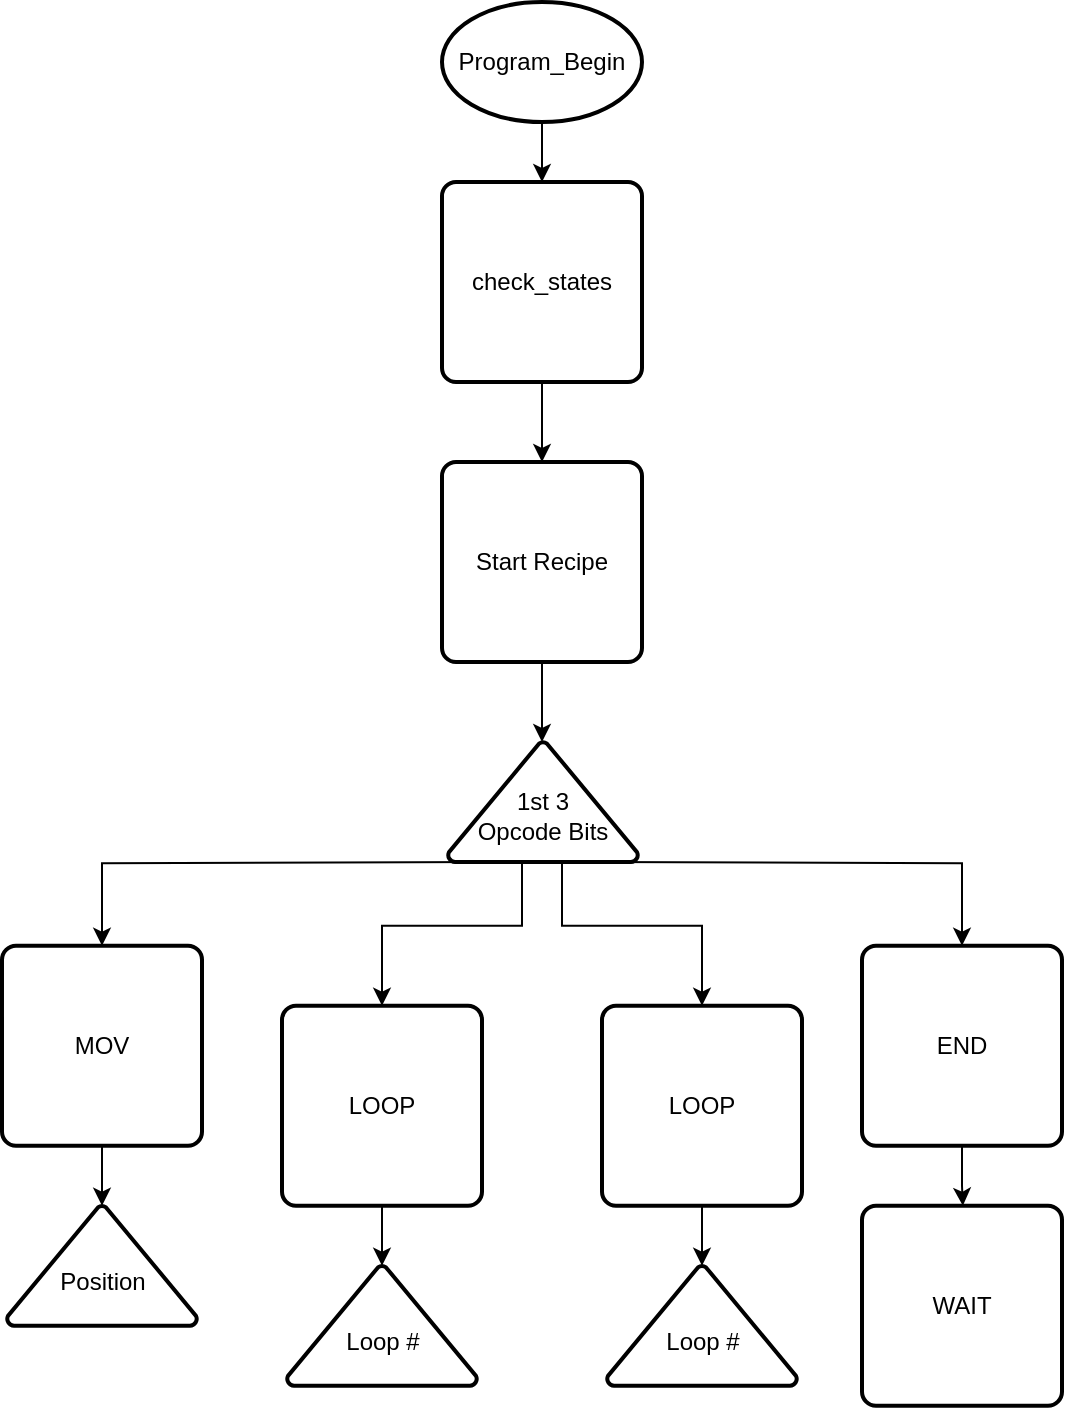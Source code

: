 <mxfile version="17.4.6" type="github">
  <diagram id="A_z1lV0RZ9BkqCMzlwSR" name="Page-1">
    <mxGraphModel dx="657" dy="1057" grid="1" gridSize="10" guides="1" tooltips="1" connect="1" arrows="1" fold="1" page="1" pageScale="1" pageWidth="1100" pageHeight="850" math="0" shadow="0">
      <root>
        <mxCell id="0" />
        <mxCell id="1" parent="0" />
        <mxCell id="r3fTXxbTnkgZcjGhdeKr-4" value="" style="edgeStyle=orthogonalEdgeStyle;rounded=0;orthogonalLoop=1;jettySize=auto;html=1;" edge="1" parent="1" source="r3fTXxbTnkgZcjGhdeKr-1" target="r3fTXxbTnkgZcjGhdeKr-2">
          <mxGeometry relative="1" as="geometry" />
        </mxCell>
        <mxCell id="r3fTXxbTnkgZcjGhdeKr-1" value="Program_Begin" style="strokeWidth=2;html=1;shape=mxgraph.flowchart.start_1;whiteSpace=wrap;" vertex="1" parent="1">
          <mxGeometry x="500" y="50" width="100" height="60" as="geometry" />
        </mxCell>
        <mxCell id="r3fTXxbTnkgZcjGhdeKr-5" value="" style="edgeStyle=orthogonalEdgeStyle;rounded=0;orthogonalLoop=1;jettySize=auto;html=1;" edge="1" parent="1" source="r3fTXxbTnkgZcjGhdeKr-2" target="r3fTXxbTnkgZcjGhdeKr-3">
          <mxGeometry relative="1" as="geometry" />
        </mxCell>
        <mxCell id="r3fTXxbTnkgZcjGhdeKr-2" value="check_states" style="rounded=1;whiteSpace=wrap;html=1;absoluteArcSize=1;arcSize=14;strokeWidth=2;" vertex="1" parent="1">
          <mxGeometry x="500" y="140" width="100" height="100" as="geometry" />
        </mxCell>
        <mxCell id="r3fTXxbTnkgZcjGhdeKr-7" value="" style="edgeStyle=orthogonalEdgeStyle;rounded=0;orthogonalLoop=1;jettySize=auto;html=1;" edge="1" parent="1" source="r3fTXxbTnkgZcjGhdeKr-3">
          <mxGeometry relative="1" as="geometry">
            <mxPoint x="550" y="420" as="targetPoint" />
          </mxGeometry>
        </mxCell>
        <mxCell id="r3fTXxbTnkgZcjGhdeKr-3" value="Start Recipe" style="rounded=1;whiteSpace=wrap;html=1;absoluteArcSize=1;arcSize=14;strokeWidth=2;" vertex="1" parent="1">
          <mxGeometry x="500" y="280" width="100" height="100" as="geometry" />
        </mxCell>
        <mxCell id="r3fTXxbTnkgZcjGhdeKr-11" style="edgeStyle=orthogonalEdgeStyle;rounded=0;orthogonalLoop=1;jettySize=auto;html=1;exitX=0.01;exitY=0.97;exitDx=0;exitDy=0;exitPerimeter=0;" edge="1" parent="1" target="r3fTXxbTnkgZcjGhdeKr-10">
          <mxGeometry relative="1" as="geometry">
            <mxPoint x="523.95" y="480.06" as="sourcePoint" />
          </mxGeometry>
        </mxCell>
        <mxCell id="r3fTXxbTnkgZcjGhdeKr-17" value="" style="edgeStyle=orthogonalEdgeStyle;rounded=0;orthogonalLoop=1;jettySize=auto;html=1;exitX=0.01;exitY=0.97;exitDx=0;exitDy=0;exitPerimeter=0;entryX=0.5;entryY=0;entryDx=0;entryDy=0;" edge="1" parent="1" target="r3fTXxbTnkgZcjGhdeKr-14">
          <mxGeometry relative="1" as="geometry">
            <mxPoint x="523.95" y="480.06" as="sourcePoint" />
            <Array as="points">
              <mxPoint x="540" y="479.86" />
              <mxPoint x="540" y="511.86" />
              <mxPoint x="470" y="511.86" />
            </Array>
          </mxGeometry>
        </mxCell>
        <mxCell id="r3fTXxbTnkgZcjGhdeKr-21" style="edgeStyle=orthogonalEdgeStyle;rounded=0;orthogonalLoop=1;jettySize=auto;html=1;exitX=0.99;exitY=0.97;exitDx=0;exitDy=0;exitPerimeter=0;entryX=0.5;entryY=0;entryDx=0;entryDy=0;" edge="1" parent="1" target="r3fTXxbTnkgZcjGhdeKr-19">
          <mxGeometry relative="1" as="geometry">
            <mxPoint x="577.05" y="480.06" as="sourcePoint" />
          </mxGeometry>
        </mxCell>
        <mxCell id="r3fTXxbTnkgZcjGhdeKr-25" style="edgeStyle=orthogonalEdgeStyle;rounded=0;orthogonalLoop=1;jettySize=auto;html=1;exitX=0.99;exitY=0.97;exitDx=0;exitDy=0;exitPerimeter=0;entryX=0.5;entryY=0;entryDx=0;entryDy=0;" edge="1" parent="1" target="r3fTXxbTnkgZcjGhdeKr-23">
          <mxGeometry relative="1" as="geometry">
            <mxPoint x="577.05" y="480.06" as="sourcePoint" />
            <Array as="points">
              <mxPoint x="560" y="479.86" />
              <mxPoint x="560" y="511.86" />
              <mxPoint x="630" y="511.86" />
            </Array>
          </mxGeometry>
        </mxCell>
        <mxCell id="r3fTXxbTnkgZcjGhdeKr-9" value="&lt;br&gt;1st 3&lt;br&gt;Opcode Bits" style="strokeWidth=2;html=1;shape=mxgraph.flowchart.extract_or_measurement;whiteSpace=wrap;" vertex="1" parent="1">
          <mxGeometry x="503" y="420" width="95" height="60" as="geometry" />
        </mxCell>
        <mxCell id="r3fTXxbTnkgZcjGhdeKr-13" value="" style="edgeStyle=orthogonalEdgeStyle;rounded=0;orthogonalLoop=1;jettySize=auto;html=1;" edge="1" parent="1" source="r3fTXxbTnkgZcjGhdeKr-10" target="r3fTXxbTnkgZcjGhdeKr-12">
          <mxGeometry relative="1" as="geometry" />
        </mxCell>
        <mxCell id="r3fTXxbTnkgZcjGhdeKr-10" value="MOV" style="rounded=1;whiteSpace=wrap;html=1;absoluteArcSize=1;arcSize=14;strokeWidth=2;" vertex="1" parent="1">
          <mxGeometry x="280" y="521.86" width="100" height="100" as="geometry" />
        </mxCell>
        <mxCell id="r3fTXxbTnkgZcjGhdeKr-12" value="&lt;br&gt;Position" style="strokeWidth=2;html=1;shape=mxgraph.flowchart.extract_or_measurement;whiteSpace=wrap;" vertex="1" parent="1">
          <mxGeometry x="282.5" y="651.86" width="95" height="60" as="geometry" />
        </mxCell>
        <mxCell id="r3fTXxbTnkgZcjGhdeKr-16" value="" style="edgeStyle=orthogonalEdgeStyle;rounded=0;orthogonalLoop=1;jettySize=auto;html=1;" edge="1" parent="1" source="r3fTXxbTnkgZcjGhdeKr-14" target="r3fTXxbTnkgZcjGhdeKr-15">
          <mxGeometry relative="1" as="geometry" />
        </mxCell>
        <mxCell id="r3fTXxbTnkgZcjGhdeKr-14" value="LOOP" style="rounded=1;whiteSpace=wrap;html=1;absoluteArcSize=1;arcSize=14;strokeWidth=2;" vertex="1" parent="1">
          <mxGeometry x="420" y="551.86" width="100" height="100" as="geometry" />
        </mxCell>
        <mxCell id="r3fTXxbTnkgZcjGhdeKr-15" value="&lt;br&gt;Loop #" style="strokeWidth=2;html=1;shape=mxgraph.flowchart.extract_or_measurement;whiteSpace=wrap;" vertex="1" parent="1">
          <mxGeometry x="422.5" y="681.86" width="95" height="60" as="geometry" />
        </mxCell>
        <mxCell id="r3fTXxbTnkgZcjGhdeKr-18" value="" style="edgeStyle=orthogonalEdgeStyle;rounded=0;orthogonalLoop=1;jettySize=auto;html=1;" edge="1" source="r3fTXxbTnkgZcjGhdeKr-19" parent="1">
          <mxGeometry relative="1" as="geometry">
            <mxPoint x="760.429" y="651.86" as="targetPoint" />
          </mxGeometry>
        </mxCell>
        <mxCell id="r3fTXxbTnkgZcjGhdeKr-19" value="END" style="rounded=1;whiteSpace=wrap;html=1;absoluteArcSize=1;arcSize=14;strokeWidth=2;" vertex="1" parent="1">
          <mxGeometry x="710" y="521.86" width="100" height="100" as="geometry" />
        </mxCell>
        <mxCell id="r3fTXxbTnkgZcjGhdeKr-22" value="" style="edgeStyle=orthogonalEdgeStyle;rounded=0;orthogonalLoop=1;jettySize=auto;html=1;" edge="1" source="r3fTXxbTnkgZcjGhdeKr-23" target="r3fTXxbTnkgZcjGhdeKr-24" parent="1">
          <mxGeometry relative="1" as="geometry" />
        </mxCell>
        <mxCell id="r3fTXxbTnkgZcjGhdeKr-23" value="LOOP" style="rounded=1;whiteSpace=wrap;html=1;absoluteArcSize=1;arcSize=14;strokeWidth=2;" vertex="1" parent="1">
          <mxGeometry x="580" y="551.86" width="100" height="100" as="geometry" />
        </mxCell>
        <mxCell id="r3fTXxbTnkgZcjGhdeKr-24" value="&lt;br&gt;Loop #" style="strokeWidth=2;html=1;shape=mxgraph.flowchart.extract_or_measurement;whiteSpace=wrap;" vertex="1" parent="1">
          <mxGeometry x="582.5" y="681.86" width="95" height="60" as="geometry" />
        </mxCell>
        <mxCell id="r3fTXxbTnkgZcjGhdeKr-27" value="WAIT" style="rounded=1;whiteSpace=wrap;html=1;absoluteArcSize=1;arcSize=14;strokeWidth=2;" vertex="1" parent="1">
          <mxGeometry x="710" y="651.86" width="100" height="100" as="geometry" />
        </mxCell>
      </root>
    </mxGraphModel>
  </diagram>
</mxfile>

